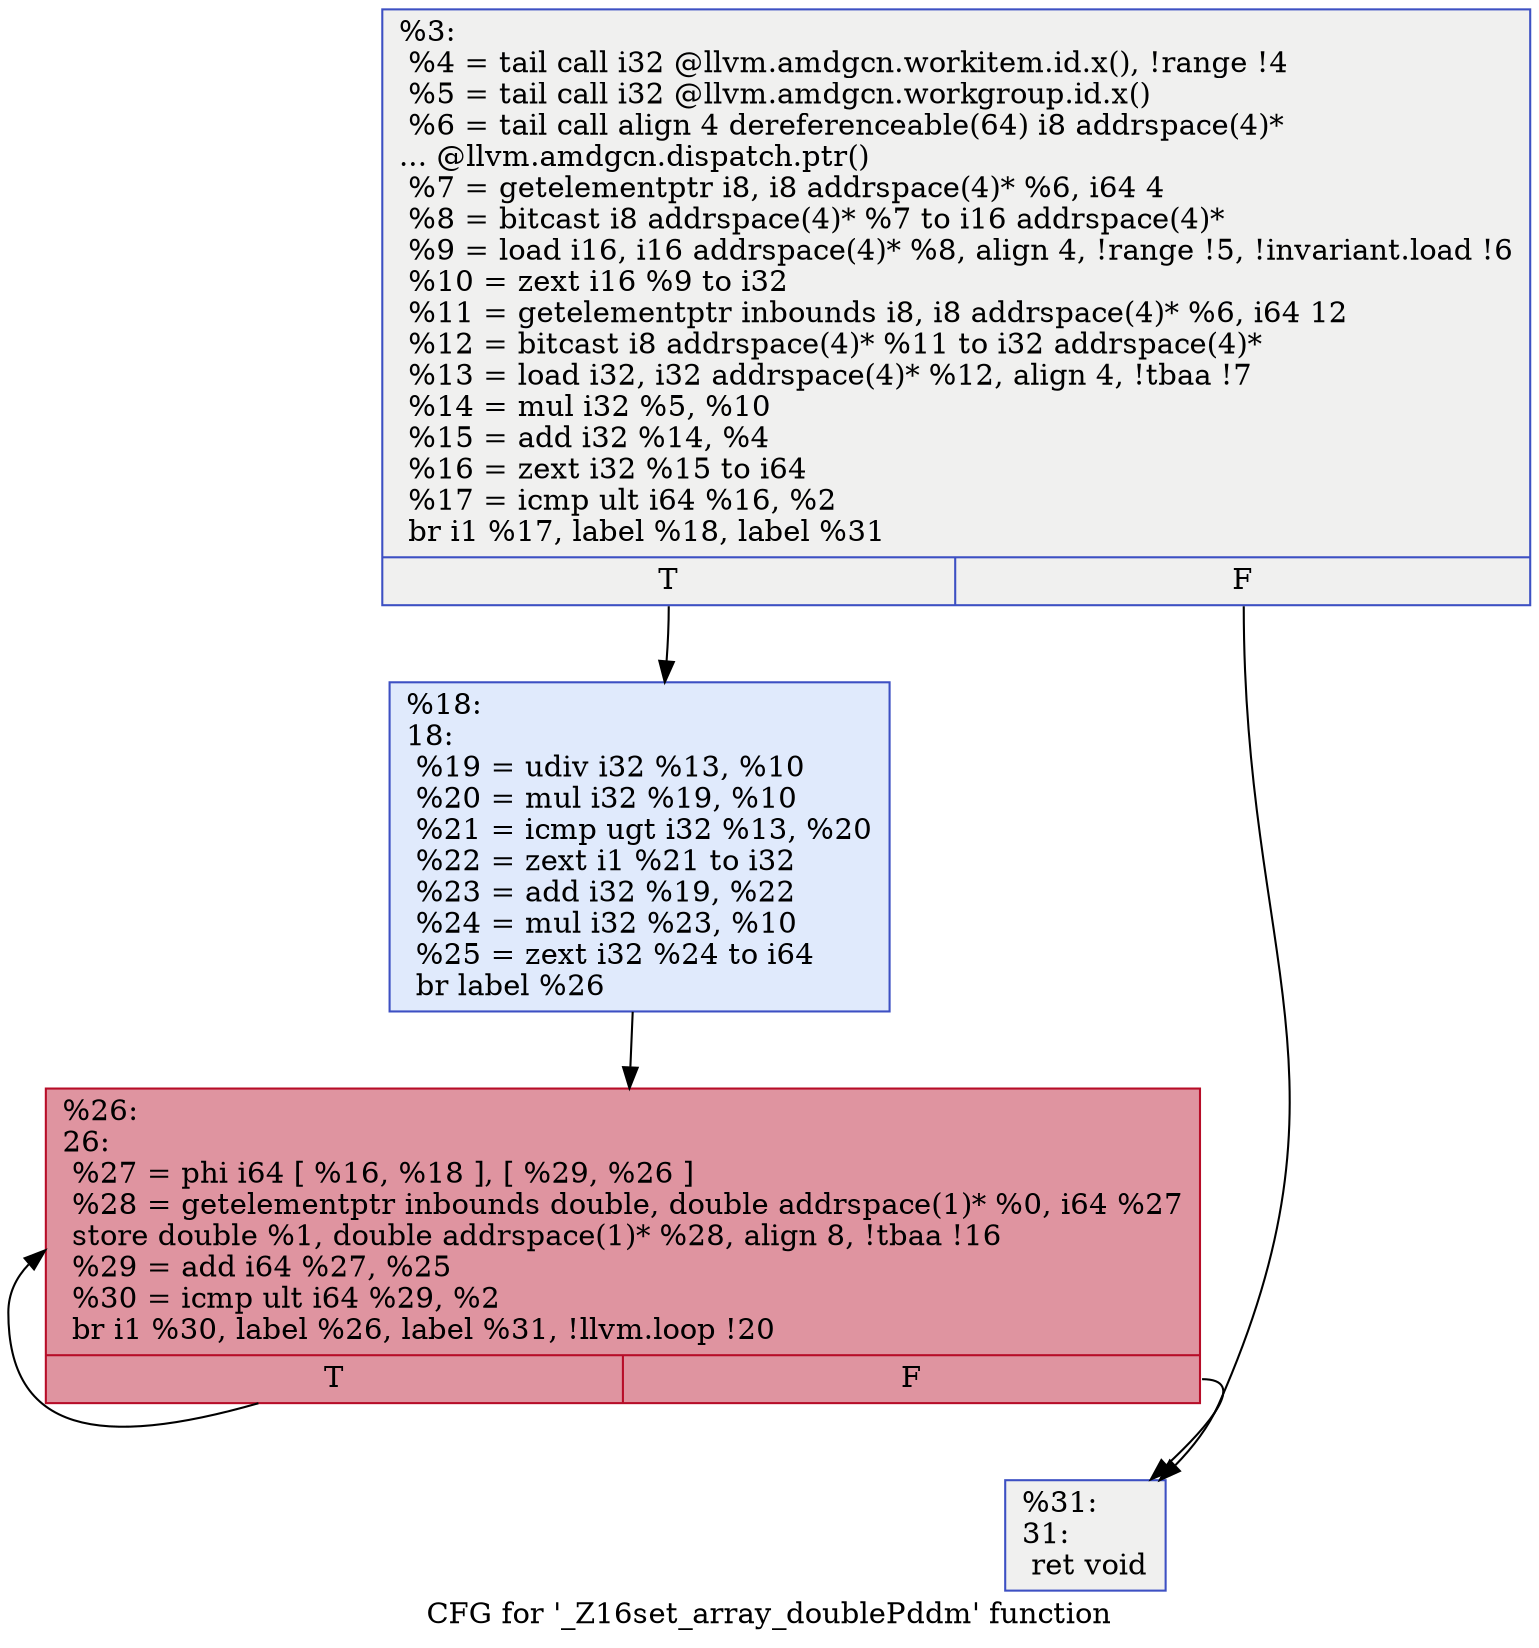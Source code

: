 digraph "CFG for '_Z16set_array_doublePddm' function" {
	label="CFG for '_Z16set_array_doublePddm' function";

	Node0x55a0390 [shape=record,color="#3d50c3ff", style=filled, fillcolor="#dedcdb70",label="{%3:\l  %4 = tail call i32 @llvm.amdgcn.workitem.id.x(), !range !4\l  %5 = tail call i32 @llvm.amdgcn.workgroup.id.x()\l  %6 = tail call align 4 dereferenceable(64) i8 addrspace(4)*\l... @llvm.amdgcn.dispatch.ptr()\l  %7 = getelementptr i8, i8 addrspace(4)* %6, i64 4\l  %8 = bitcast i8 addrspace(4)* %7 to i16 addrspace(4)*\l  %9 = load i16, i16 addrspace(4)* %8, align 4, !range !5, !invariant.load !6\l  %10 = zext i16 %9 to i32\l  %11 = getelementptr inbounds i8, i8 addrspace(4)* %6, i64 12\l  %12 = bitcast i8 addrspace(4)* %11 to i32 addrspace(4)*\l  %13 = load i32, i32 addrspace(4)* %12, align 4, !tbaa !7\l  %14 = mul i32 %5, %10\l  %15 = add i32 %14, %4\l  %16 = zext i32 %15 to i64\l  %17 = icmp ult i64 %16, %2\l  br i1 %17, label %18, label %31\l|{<s0>T|<s1>F}}"];
	Node0x55a0390:s0 -> Node0x55a10f0;
	Node0x55a0390:s1 -> Node0x55a26d0;
	Node0x55a10f0 [shape=record,color="#3d50c3ff", style=filled, fillcolor="#b9d0f970",label="{%18:\l18:                                               \l  %19 = udiv i32 %13, %10\l  %20 = mul i32 %19, %10\l  %21 = icmp ugt i32 %13, %20\l  %22 = zext i1 %21 to i32\l  %23 = add i32 %19, %22\l  %24 = mul i32 %23, %10\l  %25 = zext i32 %24 to i64\l  br label %26\l}"];
	Node0x55a10f0 -> Node0x55a2bc0;
	Node0x55a2bc0 [shape=record,color="#b70d28ff", style=filled, fillcolor="#b70d2870",label="{%26:\l26:                                               \l  %27 = phi i64 [ %16, %18 ], [ %29, %26 ]\l  %28 = getelementptr inbounds double, double addrspace(1)* %0, i64 %27\l  store double %1, double addrspace(1)* %28, align 8, !tbaa !16\l  %29 = add i64 %27, %25\l  %30 = icmp ult i64 %29, %2\l  br i1 %30, label %26, label %31, !llvm.loop !20\l|{<s0>T|<s1>F}}"];
	Node0x55a2bc0:s0 -> Node0x55a2bc0;
	Node0x55a2bc0:s1 -> Node0x55a26d0;
	Node0x55a26d0 [shape=record,color="#3d50c3ff", style=filled, fillcolor="#dedcdb70",label="{%31:\l31:                                               \l  ret void\l}"];
}
